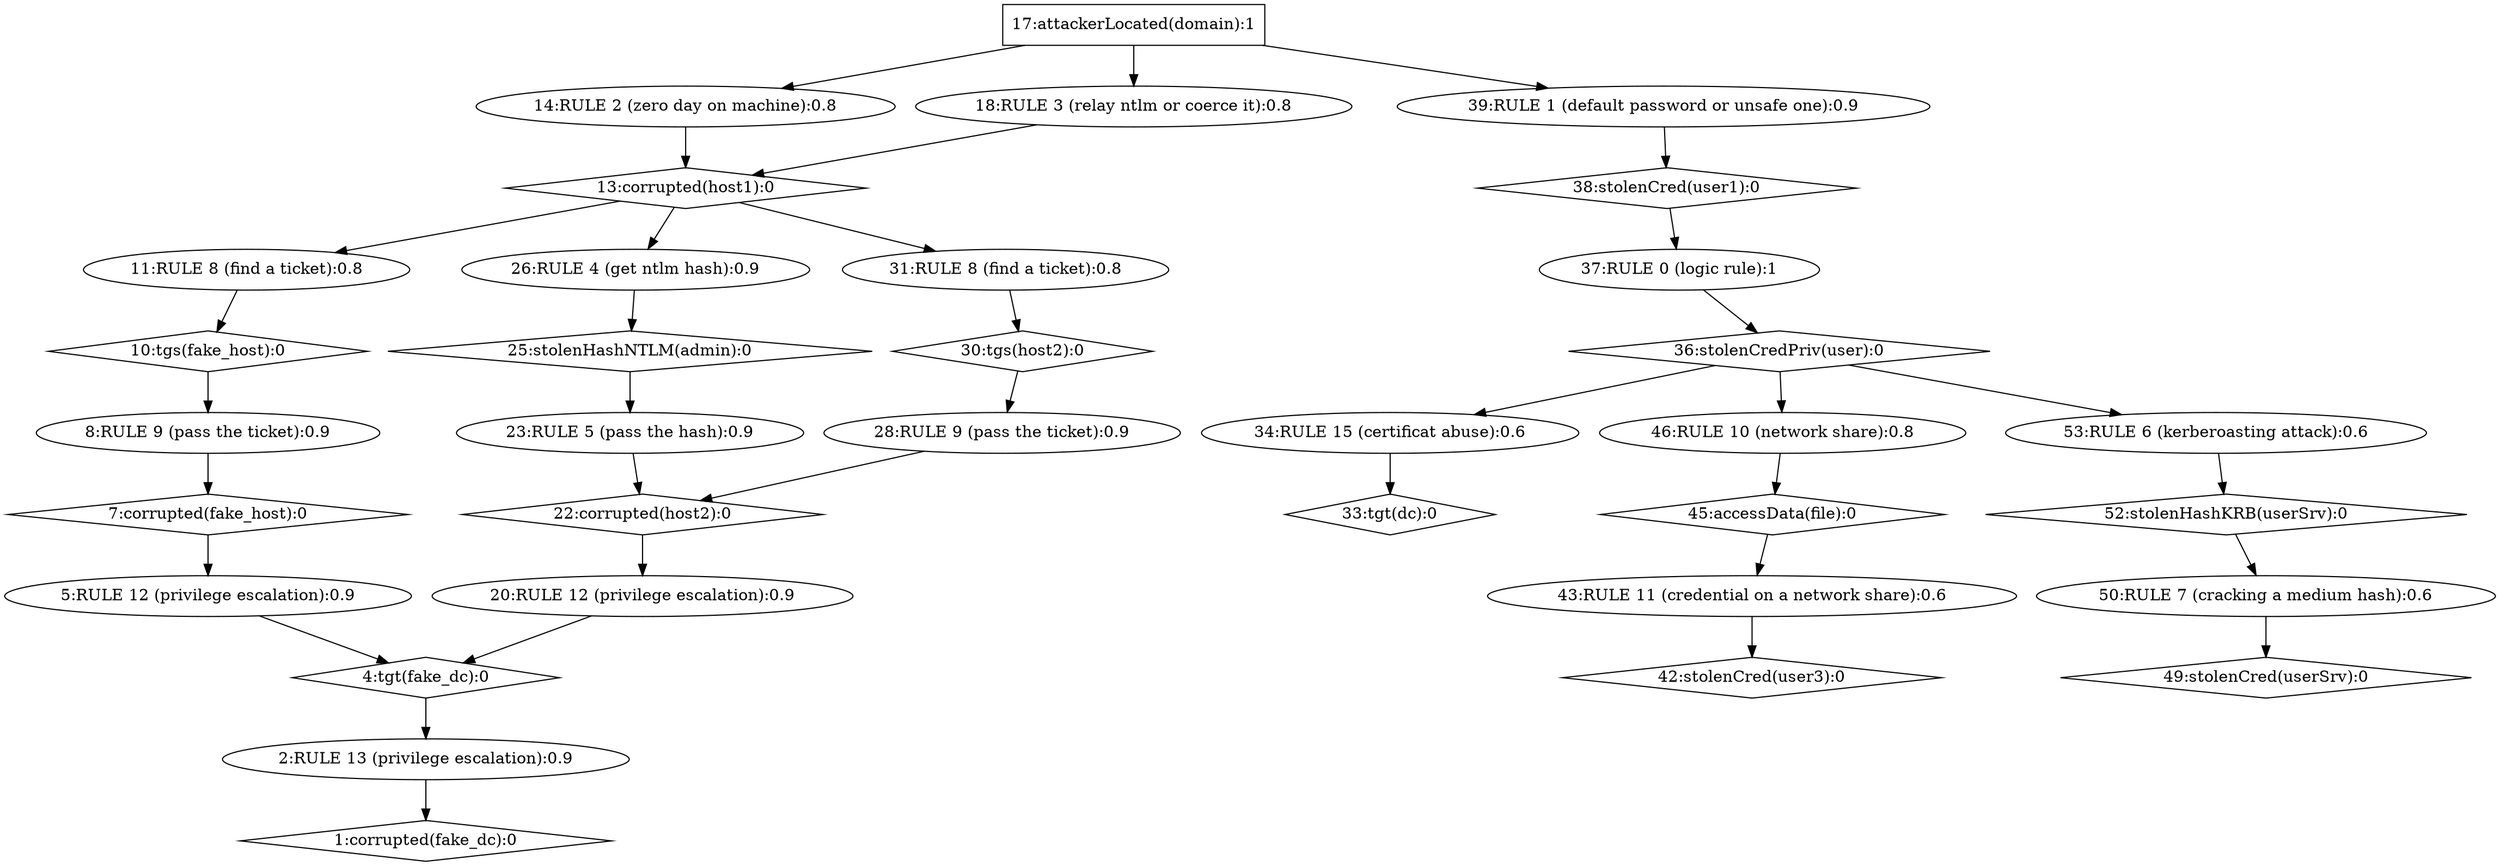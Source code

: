 strict digraph G {
  1 [ label="1:corrupted(fake_dc):0" shape="diamond" CVE="null" ];
  2 [ label="2:RULE 13 (privilege escalation):0.9" shape="ellipse" CVE="exploit_tgt" ];
  3 [ label="4:tgt(fake_dc):0" shape="diamond" CVE="null" ];
  4 [ label="5:RULE 12 (privilege escalation):0.9" shape="ellipse" CVE="asks_kerberos_ticket" ];
  5 [ label="7:corrupted(fake_host):0" shape="diamond" CVE="null" ];
  6 [ label="8:RULE 9 (pass the ticket):0.9" shape="ellipse" CVE="ptt" ];
  7 [ label="10:tgs(fake_host):0" shape="diamond" CVE="null" ];
  8 [ label="11:RULE 8 (find a ticket):0.8" shape="ellipse" CVE="tgs" ];
  9 [ label="13:corrupted(host1):0" shape="diamond" CVE="null" ];
  10 [ label="14:RULE 2 (zero day on machine):0.8" shape="ellipse" CVE="zero_day" ];
  11 [ label="17:attackerLocated(domain):1" shape="box" CVE="null" ];
  12 [ label="18:RULE 3 (relay ntlm or coerce it):0.8" shape="ellipse" CVE="relay_ntlm_bot" ];
  13 [ label="20:RULE 12 (privilege escalation):0.9" shape="ellipse" CVE="asks_kerberos_ticket" ];
  14 [ label="22:corrupted(host2):0" shape="diamond" CVE="null" ];
  15 [ label="23:RULE 5 (pass the hash):0.9" shape="ellipse" CVE="default_admin_pth" ];
  16 [ label="25:stolenHashNTLM(admin):0" shape="diamond" CVE="null" ];
  17 [ label="26:RULE 4 (get ntlm hash):0.9" shape="ellipse" CVE="ntlm_hash" ];
  18 [ label="28:RULE 9 (pass the ticket):0.9" shape="ellipse" CVE="ptt" ];
  19 [ label="30:tgs(host2):0" shape="diamond" CVE="null" ];
  20 [ label="31:RULE 8 (find a ticket):0.8" shape="ellipse" CVE="tgs" ];
  21 [ label="33:tgt(dc):0" shape="diamond" CVE="null" ];
  22 [ label="34:RULE 15 (certificat abuse):0.6" shape="ellipse" CVE="cve" ];
  23 [ label="36:stolenCredPriv(user):0" shape="diamond" CVE="null" ];
  24 [ label="37:RULE 0 (logic rule):1" shape="ellipse" CVE="null" ];
  25 [ label="38:stolenCred(user1):0" shape="diamond" CVE="null" ];
  26 [ label="39:RULE 1 (default password or unsafe one):0.9" shape="ellipse" CVE="bad_password" ];
  27 [ label="42:stolenCred(user3):0" shape="diamond" CVE="null" ];
  28 [ label="43:RULE 11 (credential on a network share):0.6" shape="ellipse" CVE="clear_password" ];
  29 [ label="45:accessData(file):0" shape="diamond" CVE="null" ];
  30 [ label="46:RULE 10 (network share):0.8" shape="ellipse" CVE="shares" ];
  31 [ label="49:stolenCred(userSrv):0" shape="diamond" CVE="null" ];
  32 [ label="50:RULE 7 (cracking a medium hash):0.6" shape="ellipse" CVE="cracking" ];
  33 [ label="52:stolenHashKRB(userSrv):0" shape="diamond" CVE="null" ];
  34 [ label="53:RULE 6 (kerberoasting attack):0.6" shape="ellipse" CVE="kerberoasting" ];
  11 -> 10 [ color="black" ];
  10 -> 9 [ color="black" ];
  11 -> 12 [ color="black" ];
  12 -> 9 [ color="black" ];
  9 -> 8 [ color="black" ];
  8 -> 7 [ color="black" ];
  7 -> 6 [ color="black" ];
  6 -> 5 [ color="black" ];
  5 -> 4 [ color="black" ];
  4 -> 3 [ color="black" ];
  9 -> 17 [ color="black" ];
  17 -> 16 [ color="black" ];
  16 -> 15 [ color="black" ];
  15 -> 14 [ color="black" ];
  9 -> 20 [ color="black" ];
  20 -> 19 [ color="black" ];
  19 -> 18 [ color="black" ];
  18 -> 14 [ color="black" ];
  14 -> 13 [ color="black" ];
  13 -> 3 [ color="black" ];
  3 -> 2 [ color="black" ];
  2 -> 1 [ color="black" ];
  11 -> 26 [ color="black" ];
  26 -> 25 [ color="black" ];
  25 -> 24 [ color="black" ];
  24 -> 23 [ color="black" ];
  23 -> 30 [ color="black" ];
  30 -> 29 [ color="black" ];
  29 -> 28 [ color="black" ];
  28 -> 27 [ color="black" ];
  23 -> 34 [ color="black" ];
  34 -> 33 [ color="black" ];
  33 -> 32 [ color="black" ];
  32 -> 31 [ color="black" ];
  23 -> 22 [ color="black" ];
  22 -> 21 [ color="black" ];
}
